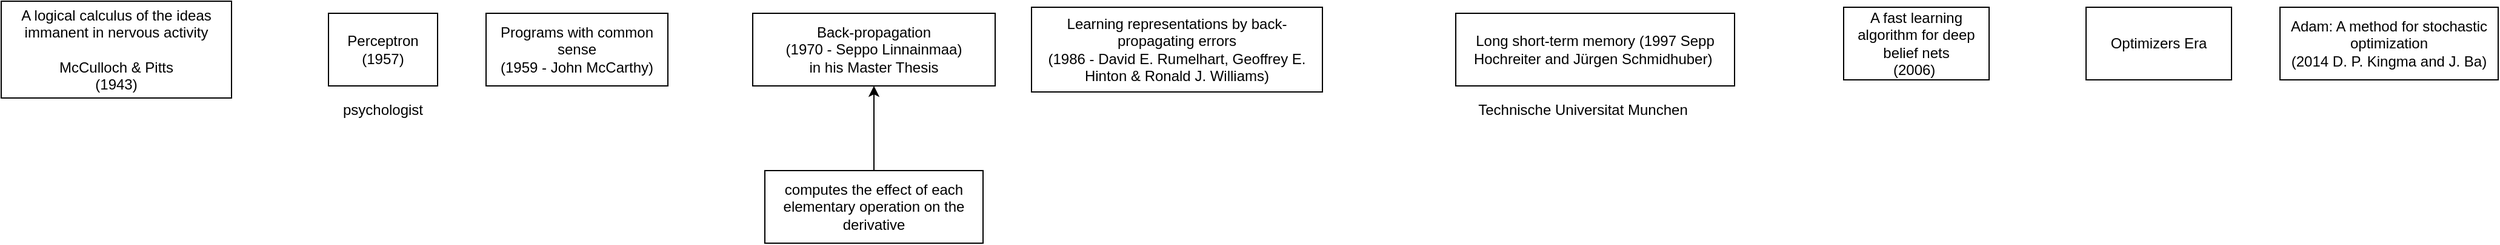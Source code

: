 <mxfile version="22.0.2" type="device">
  <diagram name="Page-1" id="fszSgww_1dAeZ_HgrDwM">
    <mxGraphModel dx="3006" dy="898" grid="1" gridSize="10" guides="1" tooltips="1" connect="1" arrows="1" fold="1" page="1" pageScale="1" pageWidth="1500" pageHeight="1500" math="0" shadow="0">
      <root>
        <mxCell id="0" />
        <mxCell id="1" parent="0" />
        <mxCell id="HubD9zfiLveP18eOLaB0-1" value="Back-propagation&lt;br&gt;(1970 - Seppo Linnainmaa)&lt;br&gt;in his Master Thesis" style="rounded=0;whiteSpace=wrap;html=1;" parent="1" vertex="1">
          <mxGeometry x="360" y="300" width="200" height="60" as="geometry" />
        </mxCell>
        <mxCell id="HubD9zfiLveP18eOLaB0-2" style="rounded=0;orthogonalLoop=1;jettySize=auto;html=1;exitX=0.5;exitY=0;exitDx=0;exitDy=0;entryX=0.5;entryY=1;entryDx=0;entryDy=0;" parent="1" source="HubD9zfiLveP18eOLaB0-3" target="HubD9zfiLveP18eOLaB0-1" edge="1">
          <mxGeometry relative="1" as="geometry" />
        </mxCell>
        <mxCell id="HubD9zfiLveP18eOLaB0-3" value="computes the effect of each elementary operation on the derivative" style="rounded=0;whiteSpace=wrap;html=1;" parent="1" vertex="1">
          <mxGeometry x="370" y="430" width="180" height="60" as="geometry" />
        </mxCell>
        <mxCell id="HubD9zfiLveP18eOLaB0-4" value="Perceptron&lt;br&gt;(1957)" style="rounded=0;whiteSpace=wrap;html=1;" parent="1" vertex="1">
          <mxGeometry x="10" y="300" width="90" height="60" as="geometry" />
        </mxCell>
        <mxCell id="HubD9zfiLveP18eOLaB0-5" value="A fast learning algorithm for deep belief nets&lt;br&gt;(2006)&amp;nbsp;" style="rounded=0;whiteSpace=wrap;html=1;" parent="1" vertex="1">
          <mxGeometry x="1260" y="295" width="120" height="60" as="geometry" />
        </mxCell>
        <mxCell id="HubD9zfiLveP18eOLaB0-6" value="Programs with common sense&lt;br&gt;(1959 - John McCarthy)" style="rounded=0;whiteSpace=wrap;html=1;" parent="1" vertex="1">
          <mxGeometry x="140" y="300" width="150" height="60" as="geometry" />
        </mxCell>
        <mxCell id="HubD9zfiLveP18eOLaB0-7" value="Learning representations by back-propagating errors&lt;br&gt;(1986 - David E. Rumelhart, Geoffrey E. Hinton &amp;amp; Ronald J. Williams)" style="rounded=0;whiteSpace=wrap;html=1;" parent="1" vertex="1">
          <mxGeometry x="590" y="295" width="240" height="70" as="geometry" />
        </mxCell>
        <mxCell id="HubD9zfiLveP18eOLaB0-8" value="Long short-term memory (1997 Sepp Hochreiter and Jürgen Schmidhuber)&amp;nbsp;" style="rounded=0;whiteSpace=wrap;html=1;" parent="1" vertex="1">
          <mxGeometry x="940" y="300" width="230" height="60" as="geometry" />
        </mxCell>
        <mxCell id="HubD9zfiLveP18eOLaB0-9" value="Technische Universitat Munchen" style="text;html=1;strokeColor=none;fillColor=none;align=center;verticalAlign=middle;whiteSpace=wrap;rounded=0;" parent="1" vertex="1">
          <mxGeometry x="940" y="365" width="210" height="30" as="geometry" />
        </mxCell>
        <mxCell id="HubD9zfiLveP18eOLaB0-10" value="Optimizers Era" style="rounded=0;whiteSpace=wrap;html=1;" parent="1" vertex="1">
          <mxGeometry x="1460" y="295" width="120" height="60" as="geometry" />
        </mxCell>
        <mxCell id="HubD9zfiLveP18eOLaB0-11" value="Adam: A method for stochastic optimization &lt;br&gt;(2014 D. P. Kingma and J. Ba)" style="rounded=0;whiteSpace=wrap;html=1;" parent="1" vertex="1">
          <mxGeometry x="1620" y="295" width="180" height="60" as="geometry" />
        </mxCell>
        <mxCell id="HubD9zfiLveP18eOLaB0-12" value="psychologist" style="text;html=1;strokeColor=none;fillColor=none;align=center;verticalAlign=middle;whiteSpace=wrap;rounded=0;" parent="1" vertex="1">
          <mxGeometry x="15" y="365" width="80" height="30" as="geometry" />
        </mxCell>
        <mxCell id="HubD9zfiLveP18eOLaB0-15" value="A logical calculus of the ideas immanent in nervous activity&lt;br&gt;&lt;br&gt;McCulloch &amp;amp; Pitts&lt;br&gt;(1943)" style="rounded=0;whiteSpace=wrap;html=1;" parent="1" vertex="1">
          <mxGeometry x="-260" y="290" width="190" height="80" as="geometry" />
        </mxCell>
      </root>
    </mxGraphModel>
  </diagram>
</mxfile>
